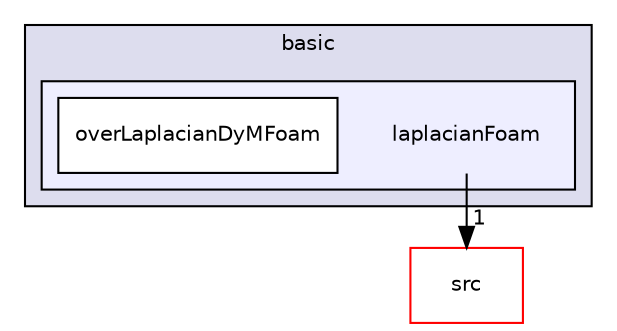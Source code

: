 digraph "applications/solvers/basic/laplacianFoam" {
  bgcolor=transparent;
  compound=true
  node [ fontsize="10", fontname="Helvetica"];
  edge [ labelfontsize="10", labelfontname="Helvetica"];
  subgraph clusterdir_c1a1d77e2de9f0a909b0abf393e236fa {
    graph [ bgcolor="#ddddee", pencolor="black", label="basic" fontname="Helvetica", fontsize="10", URL="dir_c1a1d77e2de9f0a909b0abf393e236fa.html"]
  subgraph clusterdir_48da730b9b8bc3cee9d616c0cff40e23 {
    graph [ bgcolor="#eeeeff", pencolor="black", label="" URL="dir_48da730b9b8bc3cee9d616c0cff40e23.html"];
    dir_48da730b9b8bc3cee9d616c0cff40e23 [shape=plaintext label="laplacianFoam"];
    dir_84e1de0c56d93e5b1916784e07e08a5b [shape=box label="overLaplacianDyMFoam" color="black" fillcolor="white" style="filled" URL="dir_84e1de0c56d93e5b1916784e07e08a5b.html"];
  }
  }
  dir_68267d1309a1af8e8297ef4c3efbcdba [shape=box label="src" color="red" URL="dir_68267d1309a1af8e8297ef4c3efbcdba.html"];
  dir_48da730b9b8bc3cee9d616c0cff40e23->dir_68267d1309a1af8e8297ef4c3efbcdba [headlabel="1", labeldistance=1.5 headhref="dir_000003_000499.html"];
}
